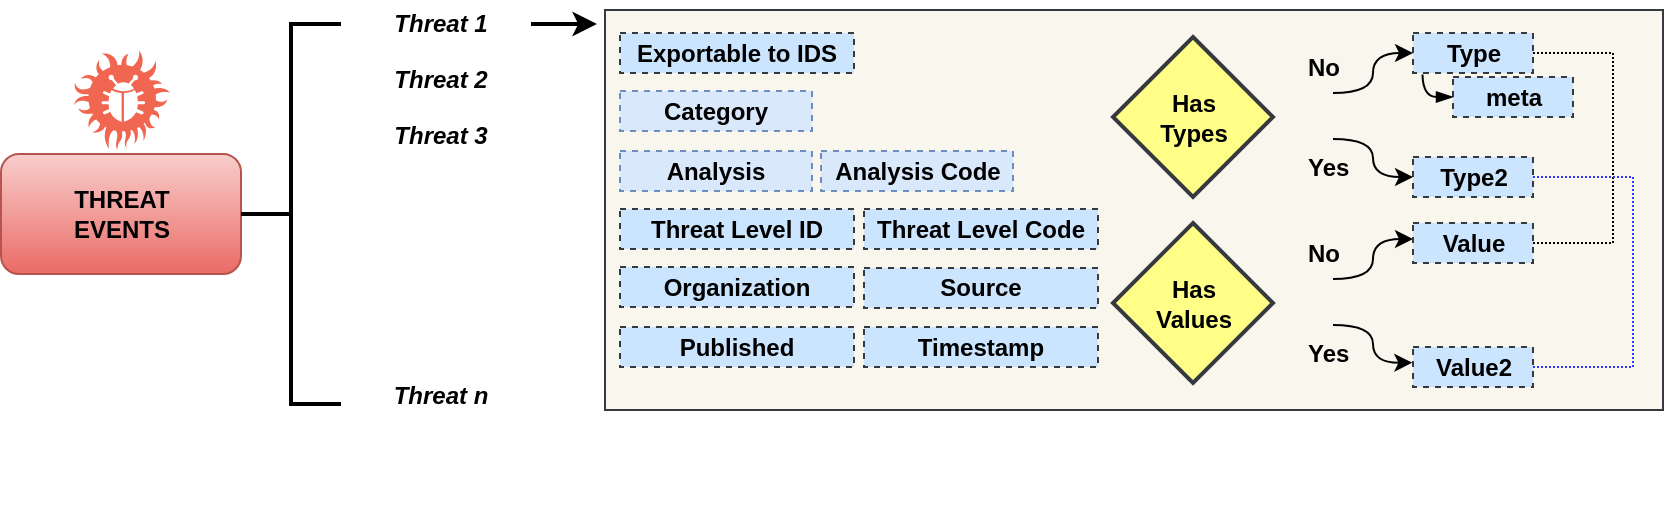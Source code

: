<mxfile version="10.5.9" type="github"><diagram id="emWqOnJ1STCL9mvrmFlL" name="Page-1"><mxGraphModel dx="1394" dy="769" grid="1" gridSize="10" guides="1" tooltips="1" connect="1" arrows="1" fold="1" page="1" pageScale="1" pageWidth="850" pageHeight="1100" math="0" shadow="0"><root><mxCell id="0"/><mxCell id="1" parent="0"/><mxCell id="KQsIl4Lqp_0Xg8bBg2lp-74" value="" style="group" parent="1" vertex="1" connectable="0"><mxGeometry x="10.5" y="83" width="831" height="247" as="geometry"/></mxCell><mxCell id="oefbQWlZAqjGiXVkckoq-38" value="" style="rounded=0;whiteSpace=wrap;html=1;align=center;fillColor=#f9f7ed;strokeColor=#36393d;" parent="KQsIl4Lqp_0Xg8bBg2lp-74" vertex="1"><mxGeometry x="302" width="529" height="200" as="geometry"/></mxCell><mxCell id="KQsIl4Lqp_0Xg8bBg2lp-71" value="" style="group" parent="KQsIl4Lqp_0Xg8bBg2lp-74" vertex="1" connectable="0"><mxGeometry y="-5" width="298" height="210" as="geometry"/></mxCell><mxCell id="oefbQWlZAqjGiXVkckoq-10" value="&lt;div&gt;&lt;b&gt;THREAT&lt;/b&gt;&lt;/div&gt;&lt;div&gt;&lt;b&gt;EVENTS&lt;br&gt;&lt;/b&gt;&lt;/div&gt;" style="rounded=1;whiteSpace=wrap;html=1;fillColor=#f8cecc;strokeColor=#b85450;gradientColor=#ea6b66;" parent="KQsIl4Lqp_0Xg8bBg2lp-71" vertex="1"><mxGeometry y="77" width="120" height="60" as="geometry"/></mxCell><mxCell id="oefbQWlZAqjGiXVkckoq-9" value="" style="verticalLabelPosition=bottom;html=1;fillColor=#F06650;verticalAlign=top;align=center;shape=mxgraph.cisco_safe.threat.threat_a7;" parent="KQsIl4Lqp_0Xg8bBg2lp-71" vertex="1"><mxGeometry x="35.5" y="25" width="49" height="50" as="geometry"/></mxCell><mxCell id="oefbQWlZAqjGiXVkckoq-11" value="" style="strokeWidth=2;html=1;shape=mxgraph.flowchart.annotation_2;align=left;" parent="KQsIl4Lqp_0Xg8bBg2lp-71" vertex="1"><mxGeometry x="120" y="12" width="50" height="190" as="geometry"/></mxCell><mxCell id="oefbQWlZAqjGiXVkckoq-12" value="" style="shape=image;html=1;verticalAlign=top;verticalLabelPosition=bottom;labelBackgroundColor=#ffffff;imageAspect=0;aspect=fixed;image=https://cdn2.iconfinder.com/data/icons/font-awesome/1792/ellipsis-v-128.png" parent="KQsIl4Lqp_0Xg8bBg2lp-71" vertex="1"><mxGeometry x="203.5" y="107" width="30" height="30" as="geometry"/></mxCell><mxCell id="oefbQWlZAqjGiXVkckoq-18" value="" style="group" parent="KQsIl4Lqp_0Xg8bBg2lp-71" vertex="1" connectable="0"><mxGeometry x="170" y="28" width="97" height="24" as="geometry"/></mxCell><mxCell id="oefbQWlZAqjGiXVkckoq-14" value="" style="shape=image;html=1;verticalAlign=top;verticalLabelPosition=bottom;labelBackgroundColor=#ffffff;imageAspect=0;aspect=fixed;image=https://cdn2.iconfinder.com/data/icons/crystalproject/Open-Office-Icons/lc_symbolshapes.right-brace.png" parent="oefbQWlZAqjGiXVkckoq-18" vertex="1"><mxGeometry x="73" width="24" height="24" as="geometry"/></mxCell><mxCell id="oefbQWlZAqjGiXVkckoq-15" value="" style="shape=image;html=1;verticalAlign=top;verticalLabelPosition=bottom;labelBackgroundColor=#ffffff;imageAspect=0;aspect=fixed;image=https://cdn2.iconfinder.com/data/icons/crystalproject/Open-Office-Icons/lc_symbolshapes.left-brace.png" parent="oefbQWlZAqjGiXVkckoq-18" vertex="1"><mxGeometry width="24" height="24" as="geometry"/></mxCell><mxCell id="oefbQWlZAqjGiXVkckoq-17" value="&lt;i&gt;Threat 2&lt;/i&gt;" style="text;html=1;resizable=0;points=[];autosize=1;align=center;verticalAlign=top;spacingTop=-4;fontStyle=1" parent="oefbQWlZAqjGiXVkckoq-18" vertex="1"><mxGeometry x="19" y="2" width="60" height="20" as="geometry"/></mxCell><mxCell id="oefbQWlZAqjGiXVkckoq-19" value="" style="group" parent="KQsIl4Lqp_0Xg8bBg2lp-71" vertex="1" connectable="0"><mxGeometry x="170.5" width="97" height="24" as="geometry"/></mxCell><mxCell id="oefbQWlZAqjGiXVkckoq-20" value="" style="shape=image;html=1;verticalAlign=top;verticalLabelPosition=bottom;labelBackgroundColor=#ffffff;imageAspect=0;aspect=fixed;image=https://cdn2.iconfinder.com/data/icons/crystalproject/Open-Office-Icons/lc_symbolshapes.right-brace.png" parent="oefbQWlZAqjGiXVkckoq-19" vertex="1"><mxGeometry x="73" width="24" height="24" as="geometry"/></mxCell><mxCell id="oefbQWlZAqjGiXVkckoq-21" value="" style="shape=image;html=1;verticalAlign=top;verticalLabelPosition=bottom;labelBackgroundColor=#ffffff;imageAspect=0;aspect=fixed;image=https://cdn2.iconfinder.com/data/icons/crystalproject/Open-Office-Icons/lc_symbolshapes.left-brace.png" parent="oefbQWlZAqjGiXVkckoq-19" vertex="1"><mxGeometry width="24" height="24" as="geometry"/></mxCell><mxCell id="oefbQWlZAqjGiXVkckoq-22" value="&lt;i&gt;Threat 1&lt;/i&gt;" style="text;html=1;resizable=0;points=[];autosize=1;align=center;verticalAlign=top;spacingTop=-4;fontStyle=1" parent="oefbQWlZAqjGiXVkckoq-19" vertex="1"><mxGeometry x="19" y="2" width="60" height="20" as="geometry"/></mxCell><mxCell id="oefbQWlZAqjGiXVkckoq-23" value="" style="group" parent="KQsIl4Lqp_0Xg8bBg2lp-71" vertex="1" connectable="0"><mxGeometry x="170" y="56" width="97" height="24" as="geometry"/></mxCell><mxCell id="oefbQWlZAqjGiXVkckoq-24" value="" style="shape=image;html=1;verticalAlign=top;verticalLabelPosition=bottom;labelBackgroundColor=#ffffff;imageAspect=0;aspect=fixed;image=https://cdn2.iconfinder.com/data/icons/crystalproject/Open-Office-Icons/lc_symbolshapes.right-brace.png" parent="oefbQWlZAqjGiXVkckoq-23" vertex="1"><mxGeometry x="73" width="24" height="24" as="geometry"/></mxCell><mxCell id="oefbQWlZAqjGiXVkckoq-25" value="" style="shape=image;html=1;verticalAlign=top;verticalLabelPosition=bottom;labelBackgroundColor=#ffffff;imageAspect=0;aspect=fixed;image=https://cdn2.iconfinder.com/data/icons/crystalproject/Open-Office-Icons/lc_symbolshapes.left-brace.png" parent="oefbQWlZAqjGiXVkckoq-23" vertex="1"><mxGeometry width="24" height="24" as="geometry"/></mxCell><mxCell id="oefbQWlZAqjGiXVkckoq-26" value="&lt;i&gt;Threat 3&lt;/i&gt;" style="text;html=1;resizable=0;points=[];autosize=1;align=center;verticalAlign=top;spacingTop=-4;fontStyle=1" parent="oefbQWlZAqjGiXVkckoq-23" vertex="1"><mxGeometry x="19" y="2" width="60" height="20" as="geometry"/></mxCell><mxCell id="oefbQWlZAqjGiXVkckoq-27" value="" style="group" parent="KQsIl4Lqp_0Xg8bBg2lp-71" vertex="1" connectable="0"><mxGeometry x="170" y="186" width="97" height="24" as="geometry"/></mxCell><mxCell id="oefbQWlZAqjGiXVkckoq-28" value="" style="shape=image;html=1;verticalAlign=top;verticalLabelPosition=bottom;labelBackgroundColor=#ffffff;imageAspect=0;aspect=fixed;image=https://cdn2.iconfinder.com/data/icons/crystalproject/Open-Office-Icons/lc_symbolshapes.right-brace.png" parent="oefbQWlZAqjGiXVkckoq-27" vertex="1"><mxGeometry x="73" width="24" height="24" as="geometry"/></mxCell><mxCell id="oefbQWlZAqjGiXVkckoq-29" value="" style="shape=image;html=1;verticalAlign=top;verticalLabelPosition=bottom;labelBackgroundColor=#ffffff;imageAspect=0;aspect=fixed;image=https://cdn2.iconfinder.com/data/icons/crystalproject/Open-Office-Icons/lc_symbolshapes.left-brace.png" parent="oefbQWlZAqjGiXVkckoq-27" vertex="1"><mxGeometry width="24" height="24" as="geometry"/></mxCell><mxCell id="oefbQWlZAqjGiXVkckoq-30" value="&lt;i&gt;Threat n&lt;/i&gt;" style="text;html=1;resizable=0;points=[];autosize=1;align=center;verticalAlign=top;spacingTop=-4;fontStyle=1" parent="oefbQWlZAqjGiXVkckoq-27" vertex="1"><mxGeometry x="19" y="2" width="60" height="20" as="geometry"/></mxCell><mxCell id="oefbQWlZAqjGiXVkckoq-36" style="edgeStyle=orthogonalEdgeStyle;rounded=0;orthogonalLoop=1;jettySize=auto;html=1;exitX=1;exitY=0.5;exitDx=0;exitDy=0;strokeWidth=2;endArrow=classic;endFill=1;" parent="KQsIl4Lqp_0Xg8bBg2lp-71" edge="1"><mxGeometry relative="1" as="geometry"><mxPoint x="298" y="12" as="targetPoint"/><mxPoint x="265" y="12" as="sourcePoint"/></mxGeometry></mxCell><mxCell id="KQsIl4Lqp_0Xg8bBg2lp-73" value="" style="group" parent="KQsIl4Lqp_0Xg8bBg2lp-74" vertex="1" connectable="0"><mxGeometry x="309.5" y="11.5" width="239" height="224" as="geometry"/></mxCell><mxCell id="KQsIl4Lqp_0Xg8bBg2lp-70" value="" style="group" parent="KQsIl4Lqp_0Xg8bBg2lp-73" vertex="1" connectable="0"><mxGeometry width="239" height="224" as="geometry"/></mxCell><mxCell id="KQsIl4Lqp_0Xg8bBg2lp-2" value="&lt;b&gt;Category&lt;/b&gt;" style="rounded=0;whiteSpace=wrap;html=1;fillColor=#dae8fc;strokeColor=#6c8ebf;dashed=1;" parent="KQsIl4Lqp_0Xg8bBg2lp-70" vertex="1"><mxGeometry y="29" width="96" height="20" as="geometry"/></mxCell><mxCell id="KQsIl4Lqp_0Xg8bBg2lp-3" value="&lt;div&gt;&lt;b&gt;Analysis&lt;/b&gt;&lt;/div&gt;" style="rounded=0;whiteSpace=wrap;html=1;fillColor=#dae8fc;strokeColor=#6c8ebf;dashed=1;" parent="KQsIl4Lqp_0Xg8bBg2lp-70" vertex="1"><mxGeometry y="59" width="96" height="20" as="geometry"/></mxCell><mxCell id="KQsIl4Lqp_0Xg8bBg2lp-23" value="Threat Level ID" style="rounded=0;whiteSpace=wrap;html=1;fillColor=#cce5ff;strokeColor=#36393d;dashed=1;fontStyle=1" parent="KQsIl4Lqp_0Xg8bBg2lp-70" vertex="1"><mxGeometry y="88" width="117" height="20" as="geometry"/></mxCell><mxCell id="KQsIl4Lqp_0Xg8bBg2lp-24" value="Threat Level Code" style="rounded=0;whiteSpace=wrap;html=1;fillColor=#cce5ff;strokeColor=#36393d;dashed=1;fontStyle=1" parent="KQsIl4Lqp_0Xg8bBg2lp-70" vertex="1"><mxGeometry x="122" y="88" width="117" height="20" as="geometry"/></mxCell><mxCell id="KQsIl4Lqp_0Xg8bBg2lp-60" value="Exportable to IDS" style="rounded=0;whiteSpace=wrap;html=1;fillColor=#cce5ff;strokeColor=#36393d;dashed=1;fontStyle=1" parent="KQsIl4Lqp_0Xg8bBg2lp-70" vertex="1"><mxGeometry width="117" height="20" as="geometry"/></mxCell><mxCell id="KQsIl4Lqp_0Xg8bBg2lp-61" value="&lt;span&gt;Organization&lt;/span&gt;" style="rounded=0;whiteSpace=wrap;html=1;fillColor=#cce5ff;strokeColor=#36393d;dashed=1;fontStyle=1;" parent="KQsIl4Lqp_0Xg8bBg2lp-70" vertex="1"><mxGeometry y="117" width="117" height="20" as="geometry"/></mxCell><mxCell id="KQsIl4Lqp_0Xg8bBg2lp-63" value="&lt;div&gt;&lt;b&gt;Analysis Code&lt;br&gt;&lt;/b&gt;&lt;/div&gt;" style="rounded=0;whiteSpace=wrap;html=1;fillColor=#dae8fc;strokeColor=#6c8ebf;dashed=1;" parent="KQsIl4Lqp_0Xg8bBg2lp-70" vertex="1"><mxGeometry x="100.5" y="59" width="96" height="20" as="geometry"/></mxCell><mxCell id="KQsIl4Lqp_0Xg8bBg2lp-64" value="Published" style="rounded=0;whiteSpace=wrap;html=1;fillColor=#cce5ff;strokeColor=#36393d;dashed=1;fontStyle=1;" parent="KQsIl4Lqp_0Xg8bBg2lp-70" vertex="1"><mxGeometry y="147" width="117" height="20" as="geometry"/></mxCell><mxCell id="uCZwqi47tNixW5ENbeY8-1" value="" style="group" vertex="1" connectable="0" parent="KQsIl4Lqp_0Xg8bBg2lp-74"><mxGeometry x="556" y="11.5" width="260" height="199" as="geometry"/></mxCell><mxCell id="KQsIl4Lqp_0Xg8bBg2lp-72" value="" style="group" parent="uCZwqi47tNixW5ENbeY8-1" vertex="1" connectable="0"><mxGeometry width="260" height="199" as="geometry"/></mxCell><mxCell id="KQsIl4Lqp_0Xg8bBg2lp-68" value="" style="group" parent="KQsIl4Lqp_0Xg8bBg2lp-72" vertex="1" connectable="0"><mxGeometry width="260" height="199" as="geometry"/></mxCell><mxCell id="KQsIl4Lqp_0Xg8bBg2lp-4" value="&lt;b&gt;Type&lt;/b&gt;" style="rounded=0;whiteSpace=wrap;html=1;fillColor=#cce5ff;strokeColor=#36393d;dashed=1;" parent="KQsIl4Lqp_0Xg8bBg2lp-68" vertex="1"><mxGeometry x="150" width="60" height="20" as="geometry"/></mxCell><mxCell id="KQsIl4Lqp_0Xg8bBg2lp-5" value="&lt;b&gt;Type2&lt;/b&gt;" style="rounded=0;whiteSpace=wrap;html=1;fillColor=#cce5ff;strokeColor=#36393d;dashed=1;" parent="KQsIl4Lqp_0Xg8bBg2lp-68" vertex="1"><mxGeometry x="150" y="62" width="60" height="20" as="geometry"/></mxCell><mxCell id="KQsIl4Lqp_0Xg8bBg2lp-16" value="" style="group" parent="KQsIl4Lqp_0Xg8bBg2lp-68" vertex="1" connectable="0"><mxGeometry x="80" y="7" width="55" height="70" as="geometry"/></mxCell><mxCell id="KQsIl4Lqp_0Xg8bBg2lp-13" value="" style="shape=image;html=1;verticalAlign=top;verticalLabelPosition=bottom;labelBackgroundColor=#ffffff;imageAspect=0;aspect=fixed;image=https://cdn2.iconfinder.com/data/icons/electronics-17/24/electronics-18-128.png;direction=north;" parent="KQsIl4Lqp_0Xg8bBg2lp-16" vertex="1"><mxGeometry y="20" width="30" height="30" as="geometry"/></mxCell><mxCell id="KQsIl4Lqp_0Xg8bBg2lp-14" value="&lt;div align=&quot;center&quot;&gt;&lt;b&gt;Yes&lt;/b&gt;&lt;/div&gt;" style="text;html=1;resizable=0;points=[];autosize=1;align=left;verticalAlign=top;spacingTop=-4;" parent="KQsIl4Lqp_0Xg8bBg2lp-16" vertex="1"><mxGeometry x="15" y="50" width="40" height="20" as="geometry"/></mxCell><mxCell id="KQsIl4Lqp_0Xg8bBg2lp-15" value="&lt;div align=&quot;center&quot;&gt;&lt;b&gt;No&lt;/b&gt;&lt;/div&gt;" style="text;html=1;resizable=0;points=[];autosize=1;align=left;verticalAlign=top;spacingTop=-4;" parent="KQsIl4Lqp_0Xg8bBg2lp-16" vertex="1"><mxGeometry x="15.0" width="30" height="20" as="geometry"/></mxCell><mxCell id="KQsIl4Lqp_0Xg8bBg2lp-18" value="" style="curved=1;endArrow=classic;html=1;" parent="KQsIl4Lqp_0Xg8bBg2lp-68" edge="1"><mxGeometry width="50" height="50" relative="1" as="geometry"><mxPoint x="110" y="30" as="sourcePoint"/><mxPoint x="150" y="10" as="targetPoint"/><Array as="points"><mxPoint x="130" y="30"/><mxPoint x="130" y="10"/></Array></mxGeometry></mxCell><mxCell id="KQsIl4Lqp_0Xg8bBg2lp-19" value="" style="curved=1;endArrow=classic;html=1;entryX=0;entryY=0.5;entryDx=0;entryDy=0;" parent="KQsIl4Lqp_0Xg8bBg2lp-68" target="KQsIl4Lqp_0Xg8bBg2lp-5" edge="1"><mxGeometry width="50" height="50" relative="1" as="geometry"><mxPoint x="110" y="53" as="sourcePoint"/><mxPoint x="150" y="75" as="targetPoint"/><Array as="points"><mxPoint x="130" y="53"/><mxPoint x="130" y="72"/></Array></mxGeometry></mxCell><mxCell id="KQsIl4Lqp_0Xg8bBg2lp-28" value="&lt;b&gt;meta&lt;/b&gt;" style="rounded=0;whiteSpace=wrap;html=1;fillColor=#cce5ff;strokeColor=#36393d;dashed=1;" parent="KQsIl4Lqp_0Xg8bBg2lp-68" vertex="1"><mxGeometry x="170" y="22" width="60" height="20" as="geometry"/></mxCell><mxCell id="KQsIl4Lqp_0Xg8bBg2lp-35" value="" style="curved=1;endArrow=blockThin;html=1;entryX=0;entryY=0.5;entryDx=0;entryDy=0;exitX=0.079;exitY=1.038;exitDx=0;exitDy=0;exitPerimeter=0;endFill=1;" parent="KQsIl4Lqp_0Xg8bBg2lp-68" source="KQsIl4Lqp_0Xg8bBg2lp-4" target="KQsIl4Lqp_0Xg8bBg2lp-28" edge="1"><mxGeometry width="50" height="50" relative="1" as="geometry"><mxPoint x="150" y="20" as="sourcePoint"/><mxPoint x="170" y="40" as="targetPoint"/><Array as="points"><mxPoint x="155" y="32"/></Array></mxGeometry></mxCell><mxCell id="KQsIl4Lqp_0Xg8bBg2lp-44" value="&lt;div&gt;Has&lt;/div&gt;&lt;div&gt;Types&lt;br&gt;&lt;/div&gt;" style="rhombus;whiteSpace=wrap;html=1;align=center;strokeWidth=2;fontStyle=1;fillColor=#ffff88;strokeColor=#36393d;" parent="KQsIl4Lqp_0Xg8bBg2lp-68" vertex="1"><mxGeometry y="2" width="80" height="80" as="geometry"/></mxCell><mxCell id="KQsIl4Lqp_0Xg8bBg2lp-45" value="" style="group" parent="KQsIl4Lqp_0Xg8bBg2lp-68" vertex="1" connectable="0"><mxGeometry x="80" y="100" width="55" height="70" as="geometry"/></mxCell><mxCell id="KQsIl4Lqp_0Xg8bBg2lp-46" value="" style="shape=image;html=1;verticalAlign=top;verticalLabelPosition=bottom;labelBackgroundColor=#ffffff;imageAspect=0;aspect=fixed;image=https://cdn2.iconfinder.com/data/icons/electronics-17/24/electronics-18-128.png;direction=north;" parent="KQsIl4Lqp_0Xg8bBg2lp-45" vertex="1"><mxGeometry y="20" width="30" height="30" as="geometry"/></mxCell><mxCell id="KQsIl4Lqp_0Xg8bBg2lp-47" value="&lt;div align=&quot;center&quot;&gt;&lt;b&gt;Yes&lt;/b&gt;&lt;/div&gt;" style="text;html=1;resizable=0;points=[];autosize=1;align=left;verticalAlign=top;spacingTop=-4;" parent="KQsIl4Lqp_0Xg8bBg2lp-45" vertex="1"><mxGeometry x="15" y="50" width="40" height="20" as="geometry"/></mxCell><mxCell id="KQsIl4Lqp_0Xg8bBg2lp-48" value="&lt;div align=&quot;center&quot;&gt;&lt;b&gt;No&lt;/b&gt;&lt;/div&gt;" style="text;html=1;resizable=0;points=[];autosize=1;align=left;verticalAlign=top;spacingTop=-4;" parent="KQsIl4Lqp_0Xg8bBg2lp-45" vertex="1"><mxGeometry x="15.0" width="30" height="20" as="geometry"/></mxCell><mxCell id="KQsIl4Lqp_0Xg8bBg2lp-49" value="" style="curved=1;endArrow=classic;html=1;" parent="KQsIl4Lqp_0Xg8bBg2lp-68" edge="1"><mxGeometry width="50" height="50" relative="1" as="geometry"><mxPoint x="110.0" y="123" as="sourcePoint"/><mxPoint x="150.0" y="103" as="targetPoint"/><Array as="points"><mxPoint x="130" y="123"/><mxPoint x="130" y="103"/></Array></mxGeometry></mxCell><mxCell id="KQsIl4Lqp_0Xg8bBg2lp-50" value="" style="curved=1;endArrow=classic;html=1;entryX=0;entryY=0.5;entryDx=0;entryDy=0;" parent="KQsIl4Lqp_0Xg8bBg2lp-68" edge="1"><mxGeometry width="50" height="50" relative="1" as="geometry"><mxPoint x="110.0" y="146" as="sourcePoint"/><mxPoint x="149.667" y="164.833" as="targetPoint"/><Array as="points"><mxPoint x="130" y="146"/><mxPoint x="130" y="165"/></Array></mxGeometry></mxCell><mxCell id="KQsIl4Lqp_0Xg8bBg2lp-51" value="&lt;div&gt;Has&lt;/div&gt;Values" style="rhombus;whiteSpace=wrap;html=1;align=center;strokeWidth=2;fontStyle=1;fillColor=#ffff88;strokeColor=#36393d;" parent="KQsIl4Lqp_0Xg8bBg2lp-68" vertex="1"><mxGeometry y="95" width="80" height="80" as="geometry"/></mxCell><mxCell id="KQsIl4Lqp_0Xg8bBg2lp-58" value="" style="group" parent="KQsIl4Lqp_0Xg8bBg2lp-68" vertex="1" connectable="0"><mxGeometry x="150" y="95" width="85" height="104" as="geometry"/></mxCell><mxCell id="KQsIl4Lqp_0Xg8bBg2lp-26" value="&lt;b&gt;Value&lt;/b&gt;" style="rounded=0;whiteSpace=wrap;html=1;fillColor=#cce5ff;strokeColor=#36393d;dashed=1;" parent="KQsIl4Lqp_0Xg8bBg2lp-58" vertex="1"><mxGeometry width="60" height="20" as="geometry"/></mxCell><mxCell id="KQsIl4Lqp_0Xg8bBg2lp-27" value="&lt;b&gt;Value2&lt;/b&gt;" style="rounded=0;whiteSpace=wrap;html=1;fillColor=#cce5ff;strokeColor=#36393d;dashed=1;" parent="KQsIl4Lqp_0Xg8bBg2lp-58" vertex="1"><mxGeometry y="62" width="60" height="20" as="geometry"/></mxCell><mxCell id="KQsIl4Lqp_0Xg8bBg2lp-42" style="edgeStyle=none;rounded=0;orthogonalLoop=1;jettySize=auto;html=1;exitX=1;exitY=0.5;exitDx=0;exitDy=0;endArrow=none;endFill=0;dashed=1;dashPattern=1 1;entryX=1;entryY=0.5;entryDx=0;entryDy=0;" parent="KQsIl4Lqp_0Xg8bBg2lp-68" source="KQsIl4Lqp_0Xg8bBg2lp-4" target="KQsIl4Lqp_0Xg8bBg2lp-26" edge="1"><mxGeometry relative="1" as="geometry"><mxPoint x="210" y="129" as="targetPoint"/><Array as="points"><mxPoint x="250" y="10"/><mxPoint x="250" y="105"/></Array></mxGeometry></mxCell><mxCell id="KQsIl4Lqp_0Xg8bBg2lp-43" style="edgeStyle=none;rounded=0;orthogonalLoop=1;jettySize=auto;html=1;exitX=1;exitY=0.5;exitDx=0;exitDy=0;entryX=1;entryY=0.5;entryDx=0;entryDy=0;dashed=1;dashPattern=1 1;endArrow=none;endFill=0;fontColor=#000000;strokeColor=#3333FF;" parent="KQsIl4Lqp_0Xg8bBg2lp-68" source="KQsIl4Lqp_0Xg8bBg2lp-5" target="KQsIl4Lqp_0Xg8bBg2lp-27" edge="1"><mxGeometry relative="1" as="geometry"><Array as="points"><mxPoint x="260" y="72"/><mxPoint x="260" y="167"/></Array></mxGeometry></mxCell><mxCell id="KQsIl4Lqp_0Xg8bBg2lp-69" value="Timestamp" style="rounded=0;whiteSpace=wrap;html=1;fillColor=#cce5ff;strokeColor=#36393d;dashed=1;fontStyle=1;" parent="KQsIl4Lqp_0Xg8bBg2lp-74" vertex="1"><mxGeometry x="431.5" y="158.5" width="117" height="20" as="geometry"/></mxCell><mxCell id="KQsIl4Lqp_0Xg8bBg2lp-65" value="Source" style="rounded=0;whiteSpace=wrap;html=1;fillColor=#cce5ff;strokeColor=#36393d;dashed=1;fontStyle=1;" parent="KQsIl4Lqp_0Xg8bBg2lp-74" vertex="1"><mxGeometry x="431.5" y="129" width="117" height="20" as="geometry"/></mxCell></root></mxGraphModel></diagram></mxfile>